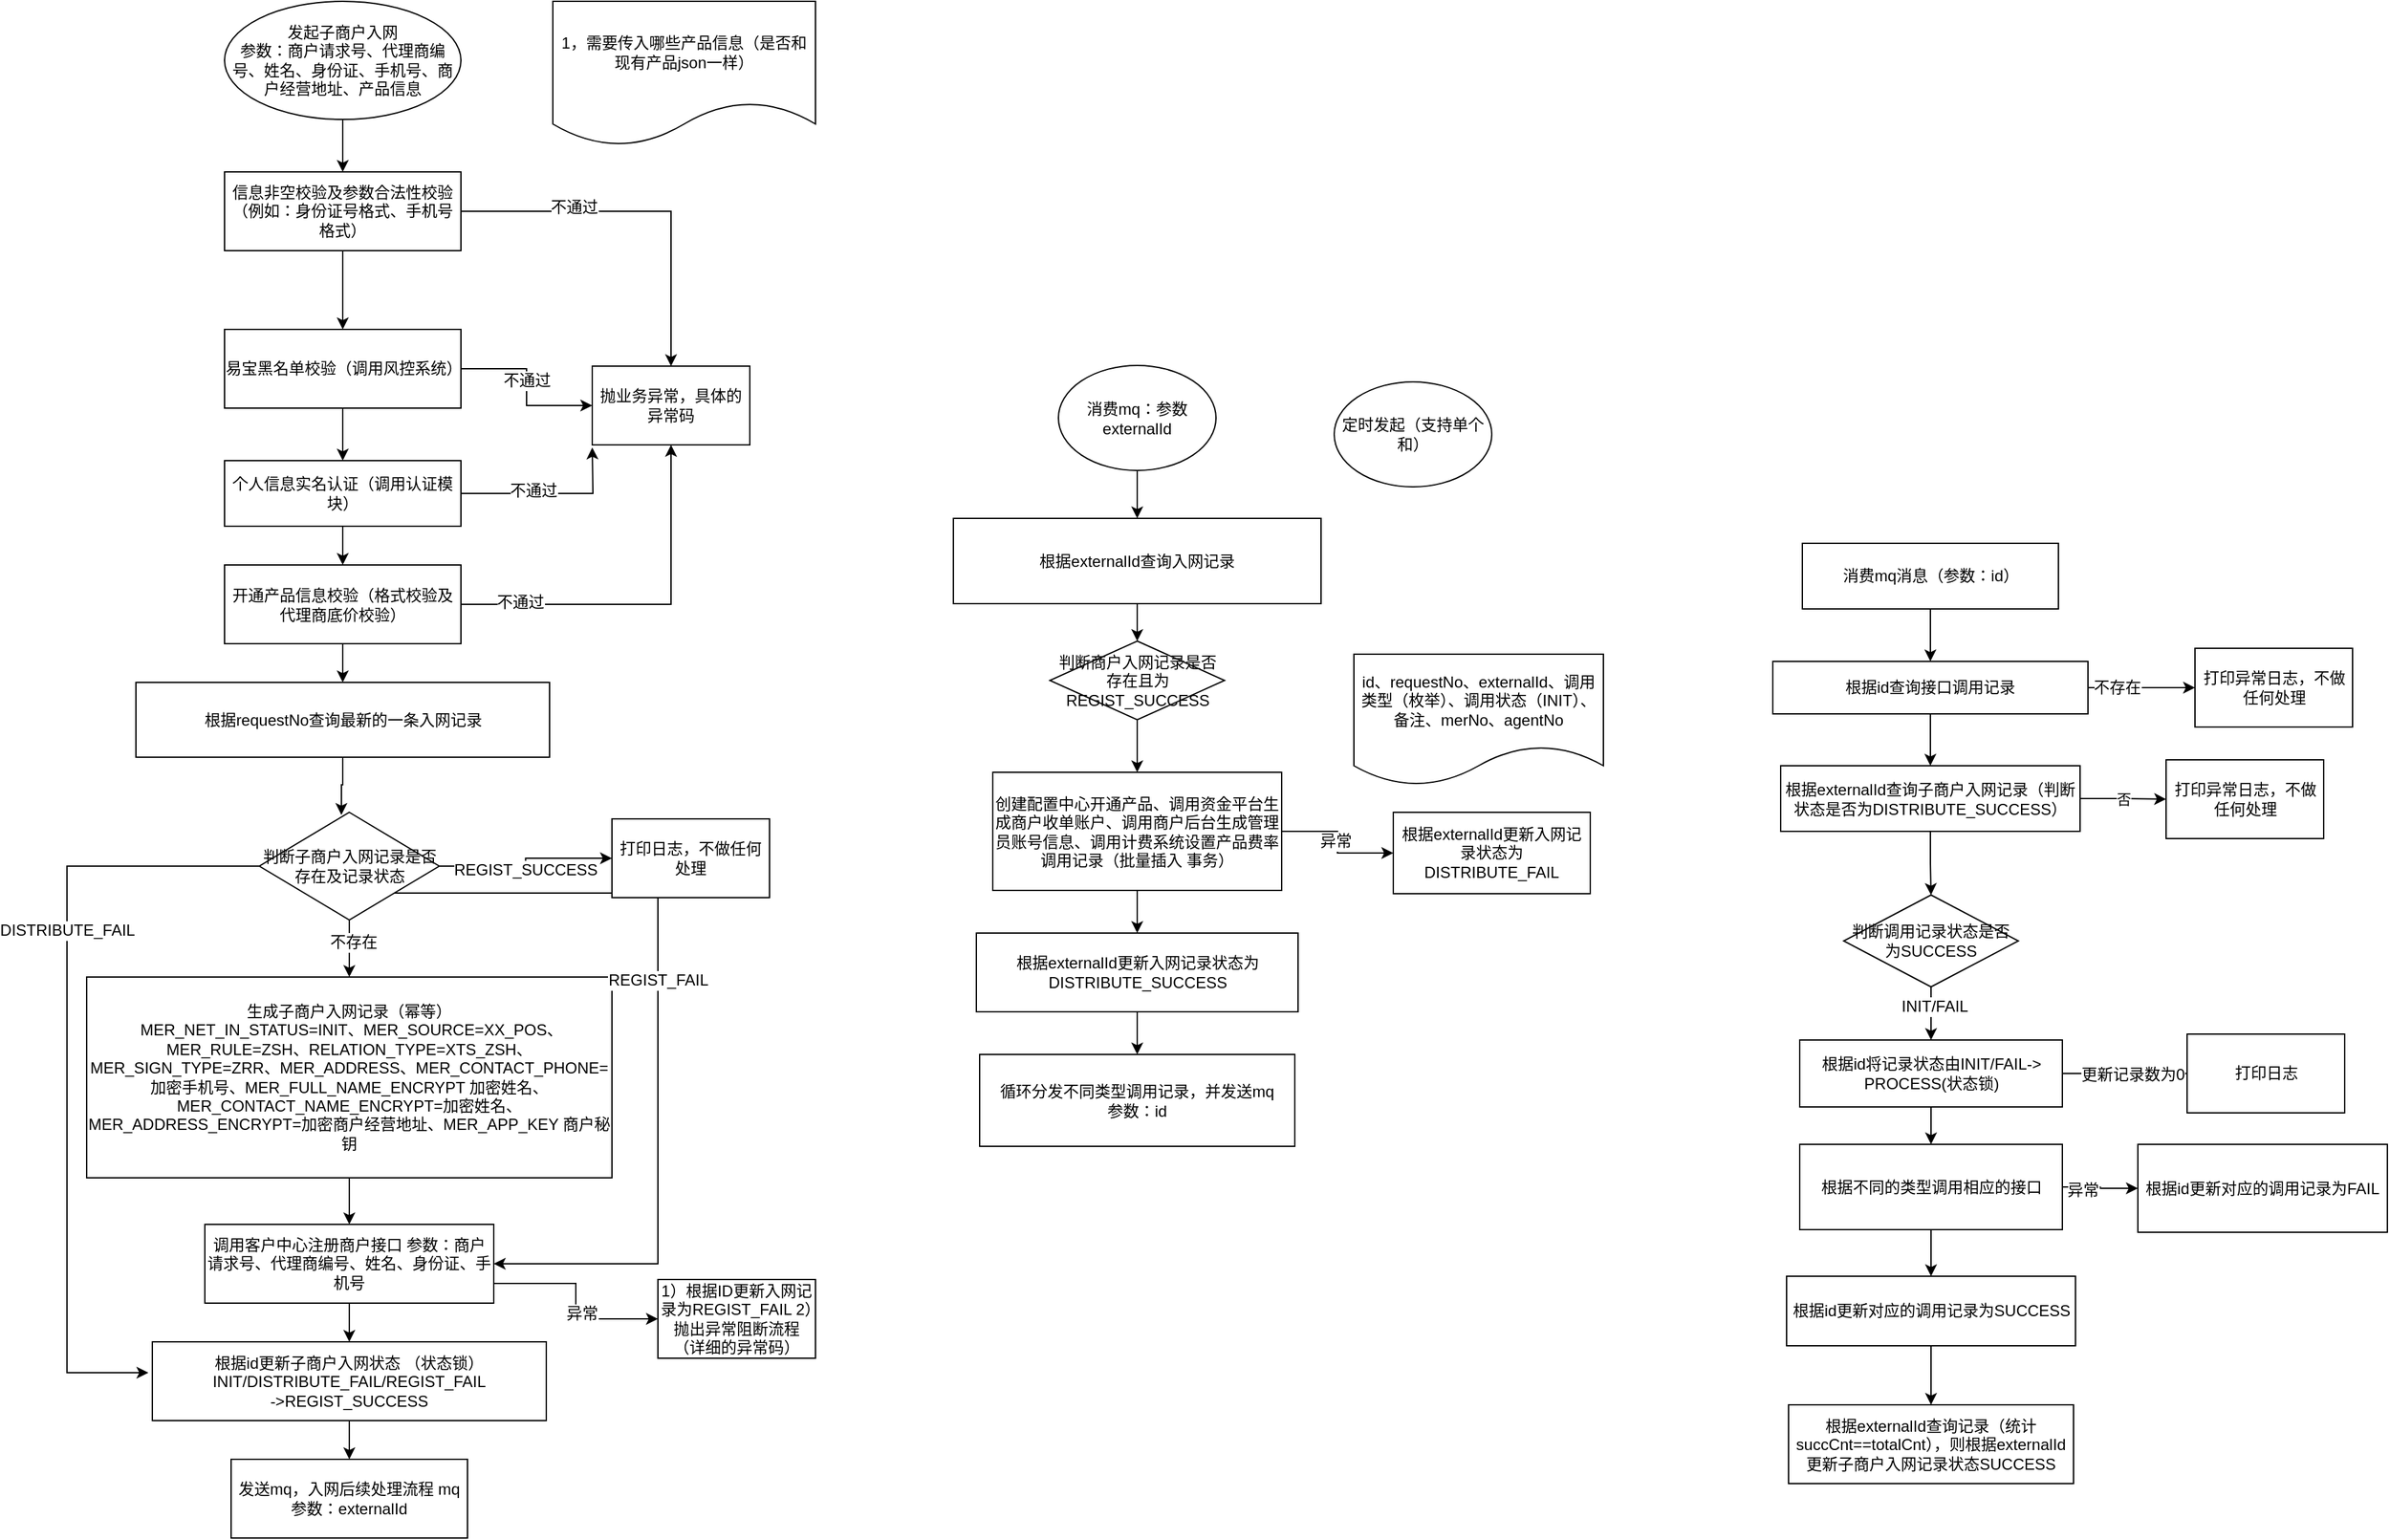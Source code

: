 <mxfile version="10.3.5" type="github"><diagram id="u5pQqZJTlzbkKuST2LyJ" name="Page-1"><mxGraphModel dx="3104" dy="468" grid="1" gridSize="10" guides="1" tooltips="1" connect="1" arrows="1" fold="1" page="1" pageScale="1" pageWidth="2339" pageHeight="3300" math="0" shadow="0"><root><mxCell id="0"/><mxCell id="1" parent="0"/><mxCell id="589QC6NfxQiBhh_SLuO5-27" style="edgeStyle=orthogonalEdgeStyle;rounded=0;orthogonalLoop=1;jettySize=auto;html=1;exitX=0.5;exitY=1;exitDx=0;exitDy=0;" edge="1" parent="1" source="gWKkP7VUY9HwnqEXUEAB-2" target="gWKkP7VUY9HwnqEXUEAB-4"><mxGeometry relative="1" as="geometry"/></mxCell><mxCell id="gWKkP7VUY9HwnqEXUEAB-2" value="发起子商户入网&lt;br&gt;参数：商户&lt;span&gt;请求号、代理商编号、姓名、身份证、手机号、商户经营地址、产品信息&lt;/span&gt;&lt;br&gt;" style="ellipse;whiteSpace=wrap;html=1;" parent="1" vertex="1"><mxGeometry x="150" y="40" width="180" height="90" as="geometry"/></mxCell><mxCell id="gWKkP7VUY9HwnqEXUEAB-3" value="1，需要传入哪些产品信息（是否和现有产品json一样）" style="shape=document;whiteSpace=wrap;html=1;boundedLbl=1;" parent="1" vertex="1"><mxGeometry x="400" y="40" width="200" height="110" as="geometry"/></mxCell><mxCell id="589QC6NfxQiBhh_SLuO5-28" style="edgeStyle=orthogonalEdgeStyle;rounded=0;orthogonalLoop=1;jettySize=auto;html=1;" edge="1" parent="1" source="gWKkP7VUY9HwnqEXUEAB-4" target="gWKkP7VUY9HwnqEXUEAB-5"><mxGeometry relative="1" as="geometry"/></mxCell><mxCell id="589QC6NfxQiBhh_SLuO5-34" style="edgeStyle=orthogonalEdgeStyle;rounded=0;orthogonalLoop=1;jettySize=auto;html=1;" edge="1" parent="1" source="gWKkP7VUY9HwnqEXUEAB-4" target="589QC6NfxQiBhh_SLuO5-30"><mxGeometry relative="1" as="geometry"/></mxCell><mxCell id="589QC6NfxQiBhh_SLuO5-39" value="不通过" style="text;html=1;resizable=0;points=[];align=center;verticalAlign=middle;labelBackgroundColor=#ffffff;" vertex="1" connectable="0" parent="589QC6NfxQiBhh_SLuO5-34"><mxGeometry x="-0.381" y="3" relative="1" as="geometry"><mxPoint as="offset"/></mxGeometry></mxCell><mxCell id="gWKkP7VUY9HwnqEXUEAB-4" value="信息非空校验及参数合法性校验（例如：身份证号格式、手机号格式）" style="rounded=0;whiteSpace=wrap;html=1;" parent="1" vertex="1"><mxGeometry x="150" y="170" width="180" height="60" as="geometry"/></mxCell><mxCell id="589QC6NfxQiBhh_SLuO5-29" style="edgeStyle=orthogonalEdgeStyle;rounded=0;orthogonalLoop=1;jettySize=auto;html=1;exitX=0.5;exitY=1;exitDx=0;exitDy=0;" edge="1" parent="1" source="gWKkP7VUY9HwnqEXUEAB-5" target="gWKkP7VUY9HwnqEXUEAB-6"><mxGeometry relative="1" as="geometry"/></mxCell><mxCell id="589QC6NfxQiBhh_SLuO5-35" style="edgeStyle=orthogonalEdgeStyle;rounded=0;orthogonalLoop=1;jettySize=auto;html=1;exitX=1;exitY=0.5;exitDx=0;exitDy=0;" edge="1" parent="1" source="gWKkP7VUY9HwnqEXUEAB-5" target="589QC6NfxQiBhh_SLuO5-30"><mxGeometry relative="1" as="geometry"/></mxCell><mxCell id="589QC6NfxQiBhh_SLuO5-40" value="不通过" style="text;html=1;resizable=0;points=[];align=center;verticalAlign=middle;labelBackgroundColor=#ffffff;" vertex="1" connectable="0" parent="589QC6NfxQiBhh_SLuO5-35"><mxGeometry x="-0.219" y="-9" relative="1" as="geometry"><mxPoint x="9" y="9" as="offset"/></mxGeometry></mxCell><mxCell id="gWKkP7VUY9HwnqEXUEAB-5" value="易宝黑名单校验（调用风控系统）" style="rounded=0;whiteSpace=wrap;html=1;" parent="1" vertex="1"><mxGeometry x="150" y="290" width="180" height="60" as="geometry"/></mxCell><mxCell id="589QC6NfxQiBhh_SLuO5-31" style="edgeStyle=orthogonalEdgeStyle;rounded=0;orthogonalLoop=1;jettySize=auto;html=1;entryX=0.5;entryY=0;entryDx=0;entryDy=0;" edge="1" parent="1" source="gWKkP7VUY9HwnqEXUEAB-6" target="gWKkP7VUY9HwnqEXUEAB-7"><mxGeometry relative="1" as="geometry"/></mxCell><mxCell id="589QC6NfxQiBhh_SLuO5-37" style="edgeStyle=orthogonalEdgeStyle;rounded=0;orthogonalLoop=1;jettySize=auto;html=1;exitX=1;exitY=0.5;exitDx=0;exitDy=0;" edge="1" parent="1" source="gWKkP7VUY9HwnqEXUEAB-6"><mxGeometry relative="1" as="geometry"><mxPoint x="430" y="380" as="targetPoint"/></mxGeometry></mxCell><mxCell id="589QC6NfxQiBhh_SLuO5-41" value="不通过" style="text;html=1;resizable=0;points=[];align=center;verticalAlign=middle;labelBackgroundColor=#ffffff;" vertex="1" connectable="0" parent="589QC6NfxQiBhh_SLuO5-37"><mxGeometry x="-0.185" y="2" relative="1" as="geometry"><mxPoint as="offset"/></mxGeometry></mxCell><mxCell id="gWKkP7VUY9HwnqEXUEAB-6" value="个人信息实名认证（调用认证模块）" style="rounded=0;whiteSpace=wrap;html=1;" parent="1" vertex="1"><mxGeometry x="150" y="390" width="180" height="50" as="geometry"/></mxCell><mxCell id="589QC6NfxQiBhh_SLuO5-32" style="edgeStyle=orthogonalEdgeStyle;rounded=0;orthogonalLoop=1;jettySize=auto;html=1;exitX=0.5;exitY=1;exitDx=0;exitDy=0;" edge="1" parent="1" source="gWKkP7VUY9HwnqEXUEAB-7" target="589QC6NfxQiBhh_SLuO5-6"><mxGeometry relative="1" as="geometry"/></mxCell><mxCell id="589QC6NfxQiBhh_SLuO5-38" style="edgeStyle=orthogonalEdgeStyle;rounded=0;orthogonalLoop=1;jettySize=auto;html=1;exitX=1;exitY=0.5;exitDx=0;exitDy=0;" edge="1" parent="1" source="gWKkP7VUY9HwnqEXUEAB-7" target="589QC6NfxQiBhh_SLuO5-30"><mxGeometry relative="1" as="geometry"/></mxCell><mxCell id="589QC6NfxQiBhh_SLuO5-42" value="不通过" style="text;html=1;resizable=0;points=[];align=center;verticalAlign=middle;labelBackgroundColor=#ffffff;" vertex="1" connectable="0" parent="589QC6NfxQiBhh_SLuO5-38"><mxGeometry x="-0.681" y="2" relative="1" as="geometry"><mxPoint as="offset"/></mxGeometry></mxCell><mxCell id="gWKkP7VUY9HwnqEXUEAB-7" value="开通产品信息校验（格式校验及代理商底价校验）" style="rounded=0;whiteSpace=wrap;html=1;" parent="1" vertex="1"><mxGeometry x="150" y="469.5" width="180" height="60" as="geometry"/></mxCell><mxCell id="589QC6NfxQiBhh_SLuO5-25" style="edgeStyle=orthogonalEdgeStyle;rounded=0;orthogonalLoop=1;jettySize=auto;html=1;exitX=1;exitY=0.75;exitDx=0;exitDy=0;entryX=0;entryY=0.5;entryDx=0;entryDy=0;" edge="1" parent="1" source="gWKkP7VUY9HwnqEXUEAB-8" target="589QC6NfxQiBhh_SLuO5-24"><mxGeometry relative="1" as="geometry"/></mxCell><mxCell id="589QC6NfxQiBhh_SLuO5-26" value="异常" style="text;html=1;resizable=0;points=[];align=center;verticalAlign=middle;labelBackgroundColor=#ffffff;" vertex="1" connectable="0" parent="589QC6NfxQiBhh_SLuO5-25"><mxGeometry x="0.237" y="4" relative="1" as="geometry"><mxPoint as="offset"/></mxGeometry></mxCell><mxCell id="589QC6NfxQiBhh_SLuO5-45" style="edgeStyle=orthogonalEdgeStyle;rounded=0;orthogonalLoop=1;jettySize=auto;html=1;entryX=0.5;entryY=0;entryDx=0;entryDy=0;" edge="1" parent="1" source="gWKkP7VUY9HwnqEXUEAB-8" target="TwEtq8ucmO0QelcK-IW0-1"><mxGeometry relative="1" as="geometry"/></mxCell><mxCell id="gWKkP7VUY9HwnqEXUEAB-8" value="&lt;span&gt;调用客户中心注册商户接口 参数：商户&lt;/span&gt;&lt;span&gt;请求号、代理商编号、姓名、身份证、手机号&lt;/span&gt;&lt;span&gt;&lt;br&gt;&lt;/span&gt;" style="rounded=0;whiteSpace=wrap;html=1;" parent="1" vertex="1"><mxGeometry x="135" y="972" width="220" height="60" as="geometry"/></mxCell><mxCell id="589QC6NfxQiBhh_SLuO5-43" style="edgeStyle=orthogonalEdgeStyle;rounded=0;orthogonalLoop=1;jettySize=auto;html=1;entryX=0.5;entryY=0;entryDx=0;entryDy=0;" edge="1" parent="1" source="gWKkP7VUY9HwnqEXUEAB-9" target="gWKkP7VUY9HwnqEXUEAB-8"><mxGeometry relative="1" as="geometry"/></mxCell><mxCell id="gWKkP7VUY9HwnqEXUEAB-9" value="生成子商户入网记录（幂等）&lt;br&gt;&amp;nbsp;&lt;span&gt;MER_NET_IN_STATUS=INIT、&lt;/span&gt;&lt;span&gt;MER_SOURCE=XX_POS、&lt;br&gt;&lt;/span&gt;&lt;span&gt;MER_RULE=&lt;/span&gt;&lt;span&gt;ZSH、&lt;/span&gt;&lt;span&gt;RELATION_TYPE=&lt;/span&gt;&lt;span&gt;XTS_ZSH&lt;/span&gt;、MER_SIGN_TYPE=&lt;span&gt;ZRR、&lt;/span&gt;&lt;span&gt;MER_ADDRESS、&lt;/span&gt;&lt;span&gt;MER_CONTACT_PHONE=加密手机号、&lt;/span&gt;&lt;span&gt;MER_FULL_NAME_ENCRYPT 加密姓名、&lt;/span&gt;&lt;span&gt;MER_CONTACT_NAME_ENCRYPT=加密姓名、&lt;/span&gt;&lt;span&gt;&lt;br&gt;&lt;/span&gt;&lt;span&gt;MER_ADDRESS_ENCRYPT=加密商户经营地址、&lt;/span&gt;&lt;span&gt;MER_APP_KEY 商户秘钥&lt;/span&gt;" style="rounded=0;whiteSpace=wrap;html=1;" parent="1" vertex="1"><mxGeometry x="45" y="783.5" width="400" height="153" as="geometry"/></mxCell><mxCell id="589QC6NfxQiBhh_SLuO5-46" style="edgeStyle=orthogonalEdgeStyle;rounded=0;orthogonalLoop=1;jettySize=auto;html=1;" edge="1" parent="1" source="TwEtq8ucmO0QelcK-IW0-1" target="TwEtq8ucmO0QelcK-IW0-2"><mxGeometry relative="1" as="geometry"/></mxCell><mxCell id="TwEtq8ucmO0QelcK-IW0-1" value="根据id更新子商户入网状态 （状态锁）INIT/&lt;span&gt;DISTRIBUTE_FAIL/&lt;/span&gt;REGIST_FAIL&lt;span&gt;&lt;br&gt;&lt;/span&gt;-&amp;gt;&lt;span&gt;REGIST_SUCCESS&lt;/span&gt;" style="rounded=0;whiteSpace=wrap;html=1;" parent="1" vertex="1"><mxGeometry x="95" y="1061.5" width="300" height="60" as="geometry"/></mxCell><mxCell id="TwEtq8ucmO0QelcK-IW0-2" value="发送mq，入网后续处理流程 mq参数：externalId" style="rounded=0;whiteSpace=wrap;html=1;" parent="1" vertex="1"><mxGeometry x="155" y="1151" width="180" height="60" as="geometry"/></mxCell><mxCell id="589QC6NfxQiBhh_SLuO5-61" style="edgeStyle=orthogonalEdgeStyle;rounded=0;orthogonalLoop=1;jettySize=auto;html=1;" edge="1" parent="1" source="TwEtq8ucmO0QelcK-IW0-4" target="589QC6NfxQiBhh_SLuO5-60"><mxGeometry relative="1" as="geometry"/></mxCell><mxCell id="589QC6NfxQiBhh_SLuO5-65" style="edgeStyle=orthogonalEdgeStyle;rounded=0;orthogonalLoop=1;jettySize=auto;html=1;exitX=1;exitY=0.5;exitDx=0;exitDy=0;entryX=0;entryY=0.5;entryDx=0;entryDy=0;" edge="1" parent="1" source="TwEtq8ucmO0QelcK-IW0-4" target="589QC6NfxQiBhh_SLuO5-64"><mxGeometry relative="1" as="geometry"/></mxCell><mxCell id="589QC6NfxQiBhh_SLuO5-66" value="不存在" style="text;html=1;resizable=0;points=[];align=center;verticalAlign=middle;labelBackgroundColor=#ffffff;" vertex="1" connectable="0" parent="589QC6NfxQiBhh_SLuO5-65"><mxGeometry x="-0.472" relative="1" as="geometry"><mxPoint as="offset"/></mxGeometry></mxCell><mxCell id="TwEtq8ucmO0QelcK-IW0-4" value="根据id查询接口调用记录&lt;br&gt;" style="rounded=0;whiteSpace=wrap;html=1;" parent="1" vertex="1"><mxGeometry x="1329" y="543" width="240" height="40" as="geometry"/></mxCell><mxCell id="Gl4hJuUlowYfxqI81KOz-56" style="edgeStyle=orthogonalEdgeStyle;rounded=0;orthogonalLoop=1;jettySize=auto;html=1;exitX=0.5;exitY=1;exitDx=0;exitDy=0;" parent="1" source="TwEtq8ucmO0QelcK-IW0-6" target="Gl4hJuUlowYfxqI81KOz-1" edge="1"><mxGeometry relative="1" as="geometry"><mxPoint x="1462" y="769.833" as="sourcePoint"/></mxGeometry></mxCell><mxCell id="Gl4hJuUlowYfxqI81KOz-57" value="INIT/FAIL" style="text;html=1;resizable=0;points=[];align=center;verticalAlign=middle;labelBackgroundColor=#ffffff;" parent="Gl4hJuUlowYfxqI81KOz-56" vertex="1" connectable="0"><mxGeometry x="-0.259" y="2" relative="1" as="geometry"><mxPoint as="offset"/></mxGeometry></mxCell><mxCell id="TwEtq8ucmO0QelcK-IW0-6" value="判断调用记录状态是否为SUCCESS" style="rhombus;whiteSpace=wrap;html=1;" parent="1" vertex="1"><mxGeometry x="1383" y="721" width="133" height="70" as="geometry"/></mxCell><mxCell id="TwEtq8ucmO0QelcK-IW0-20" style="edgeStyle=orthogonalEdgeStyle;rounded=0;orthogonalLoop=1;jettySize=auto;html=1;" parent="1" source="TwEtq8ucmO0QelcK-IW0-7" target="TwEtq8ucmO0QelcK-IW0-19" edge="1"><mxGeometry relative="1" as="geometry"/></mxCell><mxCell id="TwEtq8ucmO0QelcK-IW0-21" value="异常" style="text;html=1;resizable=0;points=[];align=center;verticalAlign=middle;labelBackgroundColor=#ffffff;" parent="TwEtq8ucmO0QelcK-IW0-20" vertex="1" connectable="0"><mxGeometry x="-0.472" y="-2" relative="1" as="geometry"><mxPoint as="offset"/></mxGeometry></mxCell><mxCell id="Gl4hJuUlowYfxqI81KOz-20" style="edgeStyle=orthogonalEdgeStyle;rounded=0;orthogonalLoop=1;jettySize=auto;html=1;" parent="1" source="TwEtq8ucmO0QelcK-IW0-7" target="TwEtq8ucmO0QelcK-IW0-16" edge="1"><mxGeometry relative="1" as="geometry"/></mxCell><mxCell id="TwEtq8ucmO0QelcK-IW0-7" value="根据不同的类型调用相应的接口" style="rounded=0;whiteSpace=wrap;html=1;" parent="1" vertex="1"><mxGeometry x="1349.5" y="911" width="200" height="65" as="geometry"/></mxCell><mxCell id="589QC6NfxQiBhh_SLuO5-48" style="edgeStyle=orthogonalEdgeStyle;rounded=0;orthogonalLoop=1;jettySize=auto;html=1;" edge="1" parent="1" source="TwEtq8ucmO0QelcK-IW0-10" target="Gl4hJuUlowYfxqI81KOz-48"><mxGeometry relative="1" as="geometry"/></mxCell><mxCell id="TwEtq8ucmO0QelcK-IW0-10" value="判断商户入网记录是否存在且为REGIST_SUCCESS" style="rhombus;whiteSpace=wrap;html=1;" parent="1" vertex="1"><mxGeometry x="778.5" y="527.5" width="133" height="60" as="geometry"/></mxCell><mxCell id="589QC6NfxQiBhh_SLuO5-5" style="edgeStyle=orthogonalEdgeStyle;rounded=0;orthogonalLoop=1;jettySize=auto;html=1;" edge="1" parent="1" source="TwEtq8ucmO0QelcK-IW0-16" target="Gl4hJuUlowYfxqI81KOz-58"><mxGeometry relative="1" as="geometry"/></mxCell><mxCell id="TwEtq8ucmO0QelcK-IW0-16" value="根据id更新对应的调用记录为SUCCESS" style="rounded=0;whiteSpace=wrap;html=1;" parent="1" vertex="1"><mxGeometry x="1339.5" y="1011.5" width="220" height="53" as="geometry"/></mxCell><mxCell id="TwEtq8ucmO0QelcK-IW0-19" value="根据id更新对应的调用记录为FAIL" style="rounded=0;whiteSpace=wrap;html=1;" parent="1" vertex="1"><mxGeometry x="1607" y="911" width="190" height="67" as="geometry"/></mxCell><mxCell id="Gl4hJuUlowYfxqI81KOz-16" style="edgeStyle=orthogonalEdgeStyle;rounded=0;orthogonalLoop=1;jettySize=auto;html=1;" parent="1" source="Gl4hJuUlowYfxqI81KOz-1" target="TwEtq8ucmO0QelcK-IW0-7" edge="1"><mxGeometry relative="1" as="geometry"/></mxCell><mxCell id="Gl4hJuUlowYfxqI81KOz-18" style="edgeStyle=orthogonalEdgeStyle;rounded=0;orthogonalLoop=1;jettySize=auto;html=1;" parent="1" source="Gl4hJuUlowYfxqI81KOz-1" target="Gl4hJuUlowYfxqI81KOz-17" edge="1"><mxGeometry relative="1" as="geometry"/></mxCell><mxCell id="Gl4hJuUlowYfxqI81KOz-24" value="更新记录数为0" style="text;html=1;resizable=0;points=[];align=center;verticalAlign=middle;labelBackgroundColor=#ffffff;" parent="Gl4hJuUlowYfxqI81KOz-18" vertex="1" connectable="0"><mxGeometry x="0.124" y="-1" relative="1" as="geometry"><mxPoint as="offset"/></mxGeometry></mxCell><mxCell id="Gl4hJuUlowYfxqI81KOz-1" value="根据id将记录状态由INIT/FAIL-&amp;gt; PROCESS(状态锁)" style="rounded=0;whiteSpace=wrap;html=1;" parent="1" vertex="1"><mxGeometry x="1349.5" y="831.5" width="200" height="51" as="geometry"/></mxCell><mxCell id="Gl4hJuUlowYfxqI81KOz-17" value="打印日志" style="rounded=0;whiteSpace=wrap;html=1;" parent="1" vertex="1"><mxGeometry x="1644.5" y="827" width="120" height="60" as="geometry"/></mxCell><mxCell id="589QC6NfxQiBhh_SLuO5-50" style="edgeStyle=orthogonalEdgeStyle;rounded=0;orthogonalLoop=1;jettySize=auto;html=1;" edge="1" parent="1" source="Gl4hJuUlowYfxqI81KOz-48" target="589QC6NfxQiBhh_SLuO5-49"><mxGeometry relative="1" as="geometry"/></mxCell><mxCell id="589QC6NfxQiBhh_SLuO5-51" value="异常" style="text;html=1;resizable=0;points=[];align=center;verticalAlign=middle;labelBackgroundColor=#ffffff;" vertex="1" connectable="0" parent="589QC6NfxQiBhh_SLuO5-50"><mxGeometry x="-0.188" y="-7" relative="1" as="geometry"><mxPoint as="offset"/></mxGeometry></mxCell><mxCell id="589QC6NfxQiBhh_SLuO5-57" style="edgeStyle=orthogonalEdgeStyle;rounded=0;orthogonalLoop=1;jettySize=auto;html=1;" edge="1" parent="1" source="Gl4hJuUlowYfxqI81KOz-48" target="589QC6NfxQiBhh_SLuO5-56"><mxGeometry relative="1" as="geometry"/></mxCell><mxCell id="Gl4hJuUlowYfxqI81KOz-48" value="创建配置中心开通产品、调用资金平台生成商户收单账户、调用商户后台生成管理员账号信息、调用计费系统设置产品费率调用记录（批量插入 事务）&lt;br&gt;" style="rounded=0;whiteSpace=wrap;html=1;" parent="1" vertex="1"><mxGeometry x="735" y="627.5" width="220" height="90" as="geometry"/></mxCell><mxCell id="Gl4hJuUlowYfxqI81KOz-49" value="id、requestNo、externalId、调用类型（枚举）、调用状态（INIT）、备注、merNo、agentNo" style="shape=document;whiteSpace=wrap;html=1;boundedLbl=1;" parent="1" vertex="1"><mxGeometry x="1010" y="537.5" width="190" height="100" as="geometry"/></mxCell><mxCell id="Gl4hJuUlowYfxqI81KOz-50" value="循环分发不同类型调用记录，并发送mq&lt;br&gt;参数：id&lt;br&gt;" style="rounded=0;whiteSpace=wrap;html=1;" parent="1" vertex="1"><mxGeometry x="725" y="842.5" width="240" height="70" as="geometry"/></mxCell><mxCell id="Gl4hJuUlowYfxqI81KOz-54" style="edgeStyle=orthogonalEdgeStyle;rounded=0;orthogonalLoop=1;jettySize=auto;html=1;" parent="1" source="Gl4hJuUlowYfxqI81KOz-53" target="TwEtq8ucmO0QelcK-IW0-4" edge="1"><mxGeometry relative="1" as="geometry"/></mxCell><mxCell id="Gl4hJuUlowYfxqI81KOz-53" value="消费mq消息（参数：id）" style="rounded=0;whiteSpace=wrap;html=1;" parent="1" vertex="1"><mxGeometry x="1351.5" y="453" width="195" height="50" as="geometry"/></mxCell><mxCell id="Gl4hJuUlowYfxqI81KOz-58" value="根据externalId查询记录（统计succCnt==totalCnt），则根据externalId&lt;br&gt;更新子商户入网记录状态SUCCESS" style="rounded=0;whiteSpace=wrap;html=1;" parent="1" vertex="1"><mxGeometry x="1341" y="1109.5" width="217" height="60" as="geometry"/></mxCell><mxCell id="589QC6NfxQiBhh_SLuO5-3" style="edgeStyle=orthogonalEdgeStyle;rounded=0;orthogonalLoop=1;jettySize=auto;html=1;" edge="1" parent="1" source="589QC6NfxQiBhh_SLuO5-1" target="589QC6NfxQiBhh_SLuO5-2"><mxGeometry relative="1" as="geometry"/></mxCell><mxCell id="589QC6NfxQiBhh_SLuO5-1" value="消费mq：参数 externalId" style="ellipse;whiteSpace=wrap;html=1;" vertex="1" parent="1"><mxGeometry x="785" y="317.5" width="120" height="80" as="geometry"/></mxCell><mxCell id="589QC6NfxQiBhh_SLuO5-4" style="edgeStyle=orthogonalEdgeStyle;rounded=0;orthogonalLoop=1;jettySize=auto;html=1;" edge="1" parent="1" source="589QC6NfxQiBhh_SLuO5-2" target="TwEtq8ucmO0QelcK-IW0-10"><mxGeometry relative="1" as="geometry"/></mxCell><mxCell id="589QC6NfxQiBhh_SLuO5-2" value="根据externalId查询入网记录" style="rounded=0;whiteSpace=wrap;html=1;" vertex="1" parent="1"><mxGeometry x="705" y="434" width="280" height="65" as="geometry"/></mxCell><mxCell id="589QC6NfxQiBhh_SLuO5-33" style="edgeStyle=orthogonalEdgeStyle;rounded=0;orthogonalLoop=1;jettySize=auto;html=1;entryX=0.456;entryY=0.024;entryDx=0;entryDy=0;entryPerimeter=0;" edge="1" parent="1" source="589QC6NfxQiBhh_SLuO5-6" target="589QC6NfxQiBhh_SLuO5-7"><mxGeometry relative="1" as="geometry"/></mxCell><mxCell id="589QC6NfxQiBhh_SLuO5-6" value="根据requestNo查询最新的一条入网记录" style="rounded=0;whiteSpace=wrap;html=1;" vertex="1" parent="1"><mxGeometry x="82.5" y="559" width="315" height="57" as="geometry"/></mxCell><mxCell id="589QC6NfxQiBhh_SLuO5-8" style="edgeStyle=orthogonalEdgeStyle;rounded=0;orthogonalLoop=1;jettySize=auto;html=1;entryX=-0.01;entryY=0.408;entryDx=0;entryDy=0;entryPerimeter=0;exitX=0;exitY=0.5;exitDx=0;exitDy=0;" edge="1" parent="1" source="589QC6NfxQiBhh_SLuO5-7" target="TwEtq8ucmO0QelcK-IW0-1"><mxGeometry relative="1" as="geometry"><mxPoint x="10" y="1088" as="targetPoint"/><Array as="points"><mxPoint x="30" y="699"/><mxPoint x="30" y="1085"/></Array></mxGeometry></mxCell><mxCell id="589QC6NfxQiBhh_SLuO5-23" value="DISTRIBUTE_FAIL" style="text;html=1;resizable=0;points=[];align=center;verticalAlign=middle;labelBackgroundColor=#ffffff;" vertex="1" connectable="0" parent="589QC6NfxQiBhh_SLuO5-8"><mxGeometry x="-0.502" y="47" relative="1" as="geometry"><mxPoint x="-47" y="47" as="offset"/></mxGeometry></mxCell><mxCell id="589QC6NfxQiBhh_SLuO5-11" style="edgeStyle=orthogonalEdgeStyle;rounded=0;orthogonalLoop=1;jettySize=auto;html=1;" edge="1" parent="1" source="589QC6NfxQiBhh_SLuO5-7" target="gWKkP7VUY9HwnqEXUEAB-9"><mxGeometry relative="1" as="geometry"/></mxCell><mxCell id="589QC6NfxQiBhh_SLuO5-13" value="不存在" style="text;html=1;resizable=0;points=[];align=center;verticalAlign=middle;labelBackgroundColor=#ffffff;" vertex="1" connectable="0" parent="589QC6NfxQiBhh_SLuO5-11"><mxGeometry x="-0.218" y="3" relative="1" as="geometry"><mxPoint as="offset"/></mxGeometry></mxCell><mxCell id="589QC6NfxQiBhh_SLuO5-16" style="edgeStyle=orthogonalEdgeStyle;rounded=0;orthogonalLoop=1;jettySize=auto;html=1;entryX=0;entryY=0.5;entryDx=0;entryDy=0;" edge="1" parent="1" source="589QC6NfxQiBhh_SLuO5-7" target="589QC6NfxQiBhh_SLuO5-14"><mxGeometry relative="1" as="geometry"/></mxCell><mxCell id="589QC6NfxQiBhh_SLuO5-18" value="&lt;span&gt;REGIST_SUCCESS&lt;/span&gt;&lt;br&gt;" style="text;html=1;resizable=0;points=[];align=center;verticalAlign=middle;labelBackgroundColor=#ffffff;" vertex="1" connectable="0" parent="589QC6NfxQiBhh_SLuO5-16"><mxGeometry x="-0.047" y="-3" relative="1" as="geometry"><mxPoint as="offset"/></mxGeometry></mxCell><mxCell id="589QC6NfxQiBhh_SLuO5-19" style="edgeStyle=orthogonalEdgeStyle;rounded=0;orthogonalLoop=1;jettySize=auto;html=1;exitX=1;exitY=1;exitDx=0;exitDy=0;entryX=1;entryY=0.5;entryDx=0;entryDy=0;" edge="1" parent="1" source="589QC6NfxQiBhh_SLuO5-7" target="gWKkP7VUY9HwnqEXUEAB-8"><mxGeometry relative="1" as="geometry"><Array as="points"><mxPoint x="480" y="720"/><mxPoint x="480" y="1002"/></Array></mxGeometry></mxCell><mxCell id="589QC6NfxQiBhh_SLuO5-20" value="REGIST_FAIL" style="text;html=1;resizable=0;points=[];align=center;verticalAlign=middle;labelBackgroundColor=#ffffff;" vertex="1" connectable="0" parent="589QC6NfxQiBhh_SLuO5-19"><mxGeometry x="-0.342" y="-66" relative="1" as="geometry"><mxPoint as="offset"/></mxGeometry></mxCell><mxCell id="589QC6NfxQiBhh_SLuO5-7" value="判断子商户入网记录是否存在及记录状态" style="rhombus;whiteSpace=wrap;html=1;" vertex="1" parent="1"><mxGeometry x="176.5" y="658" width="137" height="82" as="geometry"/></mxCell><mxCell id="589QC6NfxQiBhh_SLuO5-14" value="打印日志，不做任何处理" style="rounded=0;whiteSpace=wrap;html=1;" vertex="1" parent="1"><mxGeometry x="445" y="663" width="120" height="60" as="geometry"/></mxCell><mxCell id="589QC6NfxQiBhh_SLuO5-24" value="1）根据ID更新入网记录为&lt;span&gt;REGIST_FAIL 2）抛出异常阻断流程（详细的异常码）&lt;/span&gt;" style="rounded=0;whiteSpace=wrap;html=1;" vertex="1" parent="1"><mxGeometry x="480" y="1014" width="120" height="60" as="geometry"/></mxCell><mxCell id="589QC6NfxQiBhh_SLuO5-30" value="抛业务异常，具体的异常码" style="rounded=0;whiteSpace=wrap;html=1;" vertex="1" parent="1"><mxGeometry x="430" y="318" width="120" height="60" as="geometry"/></mxCell><mxCell id="589QC6NfxQiBhh_SLuO5-49" value="根据externalId更新入网记录状态为&lt;span&gt;DISTRIBUTE_FAIL&lt;/span&gt;" style="rounded=0;whiteSpace=wrap;html=1;" vertex="1" parent="1"><mxGeometry x="1040" y="658" width="150" height="62" as="geometry"/></mxCell><mxCell id="589QC6NfxQiBhh_SLuO5-55" value="定时发起（支持单个和）" style="ellipse;whiteSpace=wrap;html=1;" vertex="1" parent="1"><mxGeometry x="995" y="330" width="120" height="80" as="geometry"/></mxCell><mxCell id="589QC6NfxQiBhh_SLuO5-58" value="" style="edgeStyle=orthogonalEdgeStyle;rounded=0;orthogonalLoop=1;jettySize=auto;html=1;" edge="1" parent="1" source="589QC6NfxQiBhh_SLuO5-56" target="Gl4hJuUlowYfxqI81KOz-50"><mxGeometry relative="1" as="geometry"/></mxCell><mxCell id="589QC6NfxQiBhh_SLuO5-56" value="&lt;span&gt;根据externalId更新入网记录状态为&lt;/span&gt;&lt;span&gt;DISTRIBUTE_SUCCESS&lt;/span&gt;" style="rounded=0;whiteSpace=wrap;html=1;" vertex="1" parent="1"><mxGeometry x="722.5" y="750" width="245" height="60" as="geometry"/></mxCell><mxCell id="589QC6NfxQiBhh_SLuO5-63" value="否" style="edgeStyle=orthogonalEdgeStyle;rounded=0;orthogonalLoop=1;jettySize=auto;html=1;exitX=1;exitY=0.5;exitDx=0;exitDy=0;" edge="1" parent="1" source="589QC6NfxQiBhh_SLuO5-60" target="589QC6NfxQiBhh_SLuO5-62"><mxGeometry relative="1" as="geometry"/></mxCell><mxCell id="589QC6NfxQiBhh_SLuO5-67" style="edgeStyle=orthogonalEdgeStyle;rounded=0;orthogonalLoop=1;jettySize=auto;html=1;" edge="1" parent="1" source="589QC6NfxQiBhh_SLuO5-60" target="TwEtq8ucmO0QelcK-IW0-6"><mxGeometry relative="1" as="geometry"/></mxCell><mxCell id="589QC6NfxQiBhh_SLuO5-60" value="&lt;span&gt;根据externalId查询子商户入网记录（判断状态是否为&lt;/span&gt;DISTRIBUTE_SUCCESS）" style="rounded=0;whiteSpace=wrap;html=1;" vertex="1" parent="1"><mxGeometry x="1335" y="622.5" width="228" height="50" as="geometry"/></mxCell><mxCell id="589QC6NfxQiBhh_SLuO5-62" value="打印异常日志，不做任何处理" style="rounded=0;whiteSpace=wrap;html=1;" vertex="1" parent="1"><mxGeometry x="1628.5" y="618" width="120" height="60" as="geometry"/></mxCell><mxCell id="589QC6NfxQiBhh_SLuO5-64" value="&lt;span&gt;打印异常日志，不做任何处理&lt;/span&gt;" style="rounded=0;whiteSpace=wrap;html=1;" vertex="1" parent="1"><mxGeometry x="1650.5" y="533" width="120" height="60" as="geometry"/></mxCell></root></mxGraphModel></diagram></mxfile>